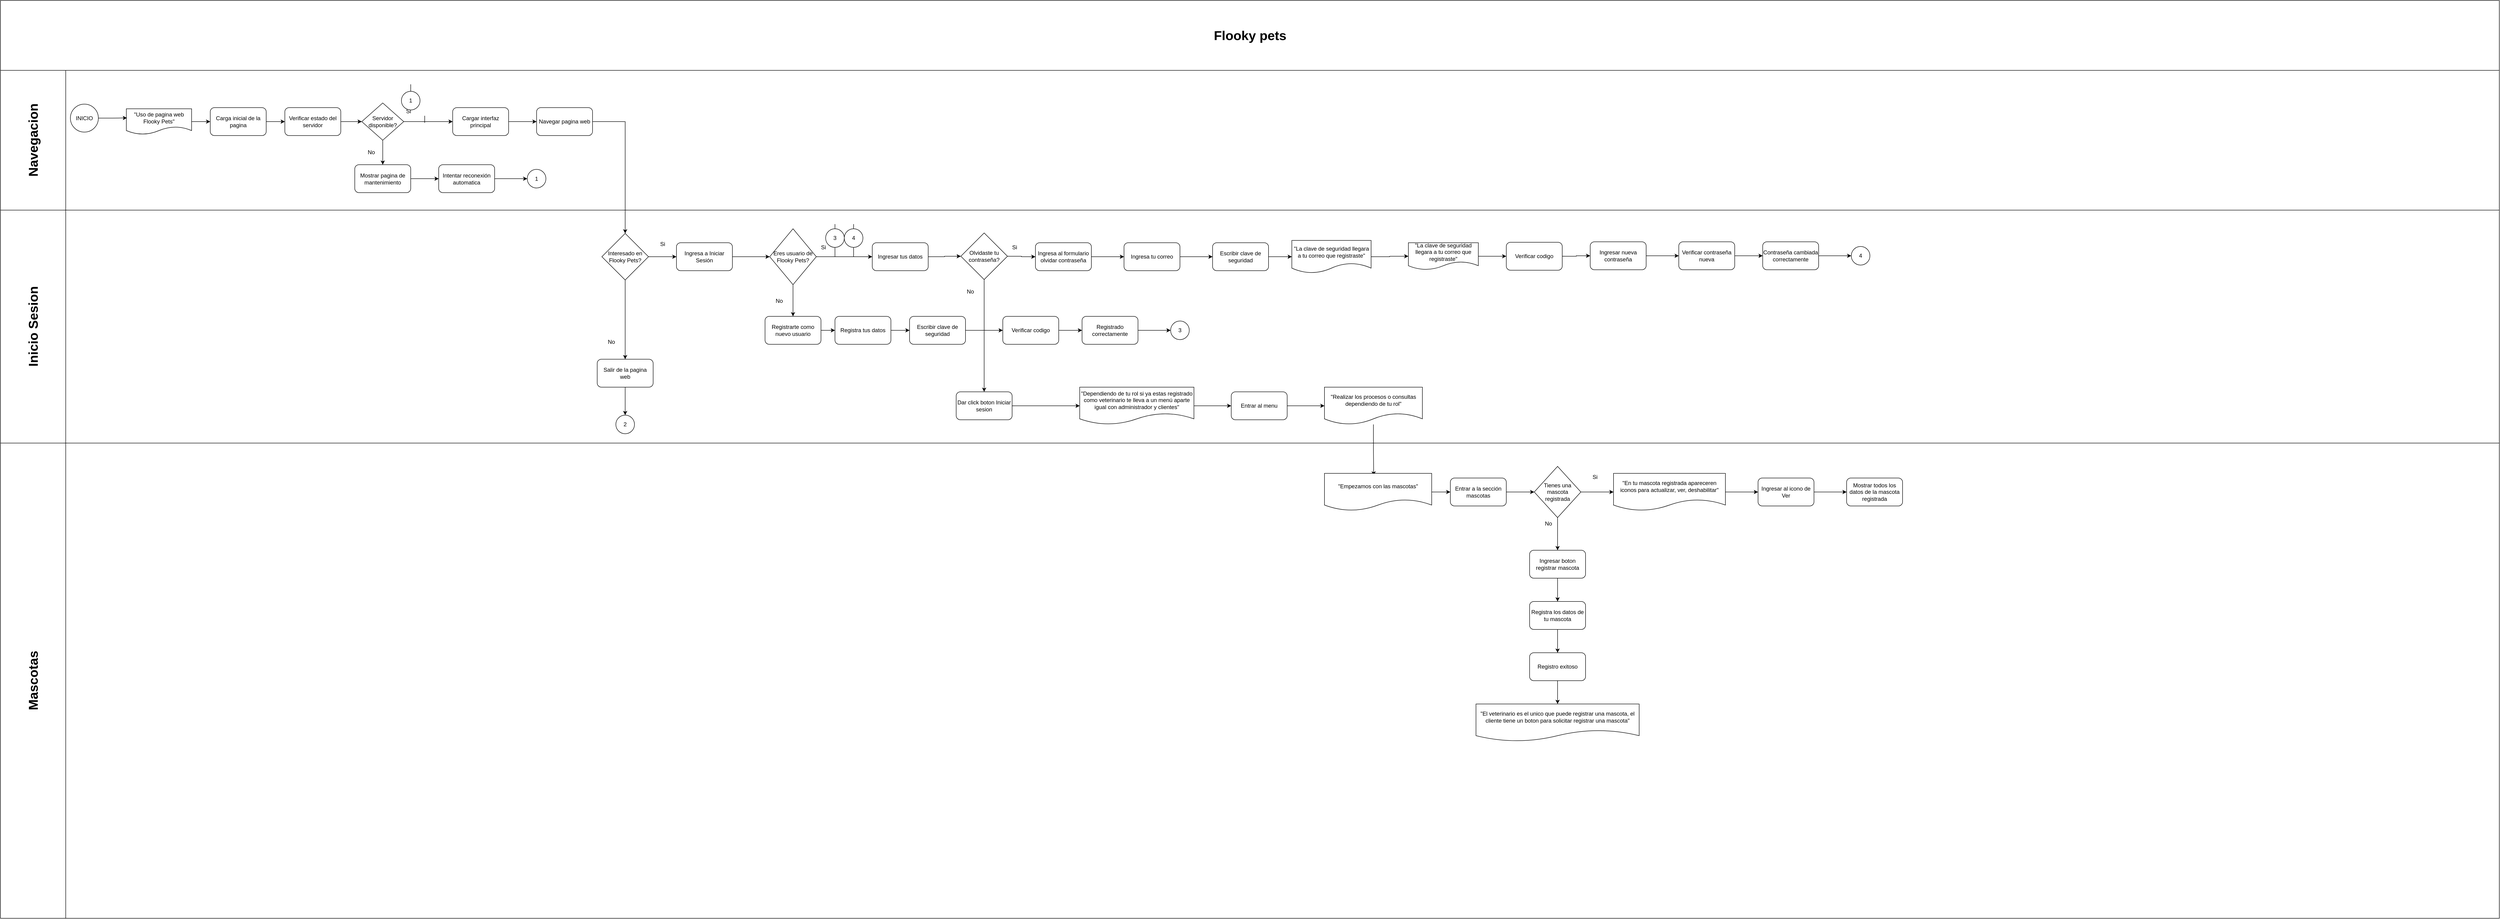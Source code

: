 <mxfile version="26.3.0">
  <diagram name="Página-1" id="5WowF1tZtqZ2zWdQ8NlJ">
    <mxGraphModel dx="15153" dy="6217" grid="1" gridSize="10" guides="1" tooltips="1" connect="1" arrows="1" fold="1" page="1" pageScale="1" pageWidth="5200" pageHeight="3600" math="0" shadow="0">
      <root>
        <mxCell id="0" />
        <mxCell id="1" parent="0" />
        <mxCell id="Lxw3tEKo1LNul-f_pS27-1" value="&lt;font style=&quot;font-size: 28px;&quot;&gt;Flooky pets&lt;/font&gt;" style="swimlane;childLayout=stackLayout;resizeParent=1;resizeParentMax=0;horizontal=1;startSize=150;horizontalStack=0;html=1;" vertex="1" parent="1">
          <mxGeometry x="-5210" y="-3590" width="5360" height="1970" as="geometry" />
        </mxCell>
        <mxCell id="Lxw3tEKo1LNul-f_pS27-2" value="&lt;font style=&quot;font-size: 28px;&quot;&gt;Navegacion&lt;/font&gt;" style="swimlane;startSize=140;horizontal=0;html=1;" vertex="1" parent="Lxw3tEKo1LNul-f_pS27-1">
          <mxGeometry y="150" width="5360" height="300" as="geometry" />
        </mxCell>
        <mxCell id="Lxw3tEKo1LNul-f_pS27-91" style="edgeStyle=orthogonalEdgeStyle;rounded=0;orthogonalLoop=1;jettySize=auto;html=1;entryX=0;entryY=0.5;entryDx=0;entryDy=0;" edge="1" parent="Lxw3tEKo1LNul-f_pS27-2" source="Lxw3tEKo1LNul-f_pS27-32" target="Lxw3tEKo1LNul-f_pS27-8">
          <mxGeometry relative="1" as="geometry" />
        </mxCell>
        <mxCell id="Lxw3tEKo1LNul-f_pS27-32" value="&quot;Uso de pagina web Flooky Pets&quot;" style="shape=document;whiteSpace=wrap;html=1;boundedLbl=1;" vertex="1" parent="Lxw3tEKo1LNul-f_pS27-2">
          <mxGeometry x="270" y="82.5" width="140" height="55" as="geometry" />
        </mxCell>
        <mxCell id="Lxw3tEKo1LNul-f_pS27-6" value="INICIO" style="ellipse;whiteSpace=wrap;html=1;aspect=fixed;" vertex="1" parent="Lxw3tEKo1LNul-f_pS27-2">
          <mxGeometry x="150" y="72.5" width="60" height="60" as="geometry" />
        </mxCell>
        <mxCell id="Lxw3tEKo1LNul-f_pS27-95" style="edgeStyle=orthogonalEdgeStyle;rounded=0;orthogonalLoop=1;jettySize=auto;html=1;" edge="1" parent="Lxw3tEKo1LNul-f_pS27-2" source="Lxw3tEKo1LNul-f_pS27-8" target="Lxw3tEKo1LNul-f_pS27-10">
          <mxGeometry relative="1" as="geometry" />
        </mxCell>
        <mxCell id="Lxw3tEKo1LNul-f_pS27-8" value="Carga inicial de la pagina" style="rounded=1;whiteSpace=wrap;html=1;" vertex="1" parent="Lxw3tEKo1LNul-f_pS27-2">
          <mxGeometry x="450" y="80" width="120" height="60" as="geometry" />
        </mxCell>
        <mxCell id="Lxw3tEKo1LNul-f_pS27-96" style="edgeStyle=orthogonalEdgeStyle;rounded=0;orthogonalLoop=1;jettySize=auto;html=1;entryX=0;entryY=0.5;entryDx=0;entryDy=0;" edge="1" parent="Lxw3tEKo1LNul-f_pS27-2" source="Lxw3tEKo1LNul-f_pS27-10" target="Lxw3tEKo1LNul-f_pS27-13">
          <mxGeometry relative="1" as="geometry" />
        </mxCell>
        <mxCell id="Lxw3tEKo1LNul-f_pS27-10" value="Verificar estado del servidor" style="rounded=1;whiteSpace=wrap;html=1;" vertex="1" parent="Lxw3tEKo1LNul-f_pS27-2">
          <mxGeometry x="610" y="80" width="120" height="60" as="geometry" />
        </mxCell>
        <mxCell id="Lxw3tEKo1LNul-f_pS27-94" style="edgeStyle=orthogonalEdgeStyle;rounded=0;orthogonalLoop=1;jettySize=auto;html=1;entryX=0.01;entryY=0.356;entryDx=0;entryDy=0;entryPerimeter=0;" edge="1" parent="Lxw3tEKo1LNul-f_pS27-2" source="Lxw3tEKo1LNul-f_pS27-6" target="Lxw3tEKo1LNul-f_pS27-32">
          <mxGeometry relative="1" as="geometry" />
        </mxCell>
        <mxCell id="Lxw3tEKo1LNul-f_pS27-97" style="edgeStyle=orthogonalEdgeStyle;rounded=0;orthogonalLoop=1;jettySize=auto;html=1;entryX=0;entryY=0.5;entryDx=0;entryDy=0;" edge="1" parent="Lxw3tEKo1LNul-f_pS27-2" source="Lxw3tEKo1LNul-f_pS27-13" target="Lxw3tEKo1LNul-f_pS27-19">
          <mxGeometry relative="1" as="geometry" />
        </mxCell>
        <mxCell id="Lxw3tEKo1LNul-f_pS27-100" style="edgeStyle=orthogonalEdgeStyle;rounded=0;orthogonalLoop=1;jettySize=auto;html=1;entryX=0.5;entryY=0;entryDx=0;entryDy=0;" edge="1" parent="Lxw3tEKo1LNul-f_pS27-2" source="Lxw3tEKo1LNul-f_pS27-13" target="Lxw3tEKo1LNul-f_pS27-15">
          <mxGeometry relative="1" as="geometry" />
        </mxCell>
        <mxCell id="Lxw3tEKo1LNul-f_pS27-13" value="Servidor disponible?" style="rhombus;whiteSpace=wrap;html=1;" vertex="1" parent="Lxw3tEKo1LNul-f_pS27-2">
          <mxGeometry x="775" y="70" width="90" height="80" as="geometry" />
        </mxCell>
        <mxCell id="Lxw3tEKo1LNul-f_pS27-102" style="edgeStyle=orthogonalEdgeStyle;rounded=0;orthogonalLoop=1;jettySize=auto;html=1;entryX=0;entryY=0.5;entryDx=0;entryDy=0;" edge="1" parent="Lxw3tEKo1LNul-f_pS27-2" source="Lxw3tEKo1LNul-f_pS27-15" target="Lxw3tEKo1LNul-f_pS27-17">
          <mxGeometry relative="1" as="geometry" />
        </mxCell>
        <mxCell id="Lxw3tEKo1LNul-f_pS27-15" value="Mostrar pagina de mantenimiento" style="rounded=1;whiteSpace=wrap;html=1;" vertex="1" parent="Lxw3tEKo1LNul-f_pS27-2">
          <mxGeometry x="760" y="202.5" width="120" height="60" as="geometry" />
        </mxCell>
        <mxCell id="Lxw3tEKo1LNul-f_pS27-103" style="edgeStyle=orthogonalEdgeStyle;rounded=0;orthogonalLoop=1;jettySize=auto;html=1;entryX=0;entryY=0.5;entryDx=0;entryDy=0;" edge="1" parent="Lxw3tEKo1LNul-f_pS27-2" source="Lxw3tEKo1LNul-f_pS27-17" target="Lxw3tEKo1LNul-f_pS27-33">
          <mxGeometry relative="1" as="geometry" />
        </mxCell>
        <mxCell id="Lxw3tEKo1LNul-f_pS27-17" value="Intentar reconexión automatica" style="rounded=1;whiteSpace=wrap;html=1;" vertex="1" parent="Lxw3tEKo1LNul-f_pS27-2">
          <mxGeometry x="940" y="202.5" width="120" height="60" as="geometry" />
        </mxCell>
        <mxCell id="Lxw3tEKo1LNul-f_pS27-99" style="edgeStyle=orthogonalEdgeStyle;rounded=0;orthogonalLoop=1;jettySize=auto;html=1;exitX=1;exitY=0.5;exitDx=0;exitDy=0;entryX=0;entryY=0.5;entryDx=0;entryDy=0;" edge="1" parent="Lxw3tEKo1LNul-f_pS27-2" source="Lxw3tEKo1LNul-f_pS27-19" target="Lxw3tEKo1LNul-f_pS27-21">
          <mxGeometry relative="1" as="geometry" />
        </mxCell>
        <mxCell id="Lxw3tEKo1LNul-f_pS27-19" value="Cargar interfaz principal" style="rounded=1;whiteSpace=wrap;html=1;" vertex="1" parent="Lxw3tEKo1LNul-f_pS27-2">
          <mxGeometry x="970" y="80" width="120" height="60" as="geometry" />
        </mxCell>
        <mxCell id="Lxw3tEKo1LNul-f_pS27-21" value="Navegar pagina web" style="rounded=1;whiteSpace=wrap;html=1;" vertex="1" parent="Lxw3tEKo1LNul-f_pS27-2">
          <mxGeometry x="1150" y="80" width="120" height="60" as="geometry" />
        </mxCell>
        <mxCell id="Lxw3tEKo1LNul-f_pS27-25" value="Si" style="text;html=1;align=center;verticalAlign=middle;resizable=0;points=[];autosize=1;strokeColor=none;fillColor=none;" vertex="1" parent="Lxw3tEKo1LNul-f_pS27-2">
          <mxGeometry x="860" y="72.5" width="30" height="30" as="geometry" />
        </mxCell>
        <mxCell id="Lxw3tEKo1LNul-f_pS27-26" value="No" style="text;html=1;align=center;verticalAlign=middle;resizable=0;points=[];autosize=1;strokeColor=none;fillColor=none;" vertex="1" parent="Lxw3tEKo1LNul-f_pS27-2">
          <mxGeometry x="775" y="160.5" width="40" height="30" as="geometry" />
        </mxCell>
        <mxCell id="Lxw3tEKo1LNul-f_pS27-33" value="1" style="ellipse;whiteSpace=wrap;html=1;aspect=fixed;" vertex="1" parent="Lxw3tEKo1LNul-f_pS27-2">
          <mxGeometry x="1130" y="212.5" width="40" height="40" as="geometry" />
        </mxCell>
        <mxCell id="Lxw3tEKo1LNul-f_pS27-35" value="" style="endArrow=none;html=1;rounded=0;" edge="1" parent="Lxw3tEKo1LNul-f_pS27-2" source="Lxw3tEKo1LNul-f_pS27-37">
          <mxGeometry width="50" height="50" relative="1" as="geometry">
            <mxPoint x="880" y="98" as="sourcePoint" />
            <mxPoint x="880" y="30" as="targetPoint" />
          </mxGeometry>
        </mxCell>
        <mxCell id="Lxw3tEKo1LNul-f_pS27-36" value="" style="endArrow=none;html=1;rounded=0;" edge="1" parent="Lxw3tEKo1LNul-f_pS27-2">
          <mxGeometry width="50" height="50" relative="1" as="geometry">
            <mxPoint x="910" y="112.5" as="sourcePoint" />
            <mxPoint x="910" y="97.5" as="targetPoint" />
          </mxGeometry>
        </mxCell>
        <mxCell id="Lxw3tEKo1LNul-f_pS27-37" value="1" style="ellipse;whiteSpace=wrap;html=1;aspect=fixed;" vertex="1" parent="Lxw3tEKo1LNul-f_pS27-2">
          <mxGeometry x="860" y="45" width="40" height="40" as="geometry" />
        </mxCell>
        <mxCell id="Lxw3tEKo1LNul-f_pS27-3" value="&lt;font style=&quot;font-size: 28px;&quot;&gt;Inicio Sesion&lt;/font&gt;" style="swimlane;startSize=140;horizontal=0;html=1;" vertex="1" parent="Lxw3tEKo1LNul-f_pS27-1">
          <mxGeometry y="450" width="5360" height="500" as="geometry" />
        </mxCell>
        <mxCell id="Lxw3tEKo1LNul-f_pS27-22" style="edgeStyle=orthogonalEdgeStyle;rounded=0;orthogonalLoop=1;jettySize=auto;html=1;exitX=1;exitY=0.5;exitDx=0;exitDy=0;entryX=0;entryY=0.5;entryDx=0;entryDy=0;" edge="1" parent="Lxw3tEKo1LNul-f_pS27-3" source="Lxw3tEKo1LNul-f_pS27-24" target="Lxw3tEKo1LNul-f_pS27-30">
          <mxGeometry relative="1" as="geometry" />
        </mxCell>
        <mxCell id="Lxw3tEKo1LNul-f_pS27-23" style="edgeStyle=orthogonalEdgeStyle;rounded=0;orthogonalLoop=1;jettySize=auto;html=1;exitX=0.5;exitY=1;exitDx=0;exitDy=0;entryX=0.5;entryY=0;entryDx=0;entryDy=0;" edge="1" parent="Lxw3tEKo1LNul-f_pS27-3" source="Lxw3tEKo1LNul-f_pS27-24" target="Lxw3tEKo1LNul-f_pS27-28">
          <mxGeometry relative="1" as="geometry" />
        </mxCell>
        <mxCell id="Lxw3tEKo1LNul-f_pS27-24" value="Interesado en Flooky Pets?" style="rhombus;whiteSpace=wrap;html=1;" vertex="1" parent="Lxw3tEKo1LNul-f_pS27-3">
          <mxGeometry x="1290" y="50" width="100" height="100" as="geometry" />
        </mxCell>
        <mxCell id="Lxw3tEKo1LNul-f_pS27-27" style="edgeStyle=orthogonalEdgeStyle;rounded=0;orthogonalLoop=1;jettySize=auto;html=1;exitX=0.5;exitY=1;exitDx=0;exitDy=0;entryX=0.5;entryY=0;entryDx=0;entryDy=0;" edge="1" parent="Lxw3tEKo1LNul-f_pS27-3" source="Lxw3tEKo1LNul-f_pS27-28" target="Lxw3tEKo1LNul-f_pS27-34">
          <mxGeometry relative="1" as="geometry" />
        </mxCell>
        <mxCell id="Lxw3tEKo1LNul-f_pS27-28" value="Salir de la pagina web" style="rounded=1;whiteSpace=wrap;html=1;" vertex="1" parent="Lxw3tEKo1LNul-f_pS27-3">
          <mxGeometry x="1280" y="320" width="120" height="60" as="geometry" />
        </mxCell>
        <mxCell id="Lxw3tEKo1LNul-f_pS27-117" style="edgeStyle=orthogonalEdgeStyle;rounded=0;orthogonalLoop=1;jettySize=auto;html=1;entryX=0;entryY=0.5;entryDx=0;entryDy=0;" edge="1" parent="Lxw3tEKo1LNul-f_pS27-3" source="Lxw3tEKo1LNul-f_pS27-30" target="Lxw3tEKo1LNul-f_pS27-44">
          <mxGeometry relative="1" as="geometry" />
        </mxCell>
        <mxCell id="Lxw3tEKo1LNul-f_pS27-30" value="Ingresa a Iniciar Sesión" style="rounded=1;whiteSpace=wrap;html=1;" vertex="1" parent="Lxw3tEKo1LNul-f_pS27-3">
          <mxGeometry x="1450" y="70" width="120" height="60" as="geometry" />
        </mxCell>
        <mxCell id="Lxw3tEKo1LNul-f_pS27-34" value="2" style="ellipse;whiteSpace=wrap;html=1;aspect=fixed;" vertex="1" parent="Lxw3tEKo1LNul-f_pS27-3">
          <mxGeometry x="1320" y="440" width="40" height="40" as="geometry" />
        </mxCell>
        <mxCell id="Lxw3tEKo1LNul-f_pS27-38" value="No" style="text;html=1;align=center;verticalAlign=middle;resizable=0;points=[];autosize=1;strokeColor=none;fillColor=none;" vertex="1" parent="Lxw3tEKo1LNul-f_pS27-3">
          <mxGeometry x="1290" y="268" width="40" height="30" as="geometry" />
        </mxCell>
        <mxCell id="Lxw3tEKo1LNul-f_pS27-39" value="Si" style="text;html=1;align=center;verticalAlign=middle;resizable=0;points=[];autosize=1;strokeColor=none;fillColor=none;" vertex="1" parent="Lxw3tEKo1LNul-f_pS27-3">
          <mxGeometry x="1405" y="58" width="30" height="30" as="geometry" />
        </mxCell>
        <mxCell id="Lxw3tEKo1LNul-f_pS27-40" style="edgeStyle=orthogonalEdgeStyle;rounded=0;orthogonalLoop=1;jettySize=auto;html=1;exitX=1;exitY=0.5;exitDx=0;exitDy=0;entryX=0;entryY=0.5;entryDx=0;entryDy=0;" edge="1" parent="Lxw3tEKo1LNul-f_pS27-3" source="Lxw3tEKo1LNul-f_pS27-41" target="Lxw3tEKo1LNul-f_pS27-62">
          <mxGeometry relative="1" as="geometry" />
        </mxCell>
        <mxCell id="Lxw3tEKo1LNul-f_pS27-41" value="Ingresar tus datos" style="rounded=1;whiteSpace=wrap;html=1;" vertex="1" parent="Lxw3tEKo1LNul-f_pS27-3">
          <mxGeometry x="1870" y="70" width="120" height="60" as="geometry" />
        </mxCell>
        <mxCell id="Lxw3tEKo1LNul-f_pS27-42" style="edgeStyle=orthogonalEdgeStyle;rounded=0;orthogonalLoop=1;jettySize=auto;html=1;exitX=0.5;exitY=1;exitDx=0;exitDy=0;entryX=0.5;entryY=0;entryDx=0;entryDy=0;" edge="1" parent="Lxw3tEKo1LNul-f_pS27-3" source="Lxw3tEKo1LNul-f_pS27-44" target="Lxw3tEKo1LNul-f_pS27-46">
          <mxGeometry relative="1" as="geometry" />
        </mxCell>
        <mxCell id="Lxw3tEKo1LNul-f_pS27-118" style="edgeStyle=orthogonalEdgeStyle;rounded=0;orthogonalLoop=1;jettySize=auto;html=1;" edge="1" parent="Lxw3tEKo1LNul-f_pS27-3" source="Lxw3tEKo1LNul-f_pS27-44" target="Lxw3tEKo1LNul-f_pS27-41">
          <mxGeometry relative="1" as="geometry" />
        </mxCell>
        <mxCell id="Lxw3tEKo1LNul-f_pS27-44" value="Eres usuario de Flooky Pets?" style="rhombus;whiteSpace=wrap;html=1;" vertex="1" parent="Lxw3tEKo1LNul-f_pS27-3">
          <mxGeometry x="1650" y="40" width="100" height="120" as="geometry" />
        </mxCell>
        <mxCell id="Lxw3tEKo1LNul-f_pS27-106" style="edgeStyle=orthogonalEdgeStyle;rounded=0;orthogonalLoop=1;jettySize=auto;html=1;entryX=0;entryY=0.5;entryDx=0;entryDy=0;" edge="1" parent="Lxw3tEKo1LNul-f_pS27-3" source="Lxw3tEKo1LNul-f_pS27-46" target="Lxw3tEKo1LNul-f_pS27-48">
          <mxGeometry relative="1" as="geometry" />
        </mxCell>
        <mxCell id="Lxw3tEKo1LNul-f_pS27-46" value="Registrarte como nuevo usuario" style="rounded=1;whiteSpace=wrap;html=1;" vertex="1" parent="Lxw3tEKo1LNul-f_pS27-3">
          <mxGeometry x="1640" y="228" width="120" height="60" as="geometry" />
        </mxCell>
        <mxCell id="Lxw3tEKo1LNul-f_pS27-107" style="edgeStyle=orthogonalEdgeStyle;rounded=0;orthogonalLoop=1;jettySize=auto;html=1;entryX=0;entryY=0.5;entryDx=0;entryDy=0;" edge="1" parent="Lxw3tEKo1LNul-f_pS27-3" source="Lxw3tEKo1LNul-f_pS27-48" target="Lxw3tEKo1LNul-f_pS27-50">
          <mxGeometry relative="1" as="geometry" />
        </mxCell>
        <mxCell id="Lxw3tEKo1LNul-f_pS27-48" value="Registra tus datos" style="rounded=1;whiteSpace=wrap;html=1;" vertex="1" parent="Lxw3tEKo1LNul-f_pS27-3">
          <mxGeometry x="1790" y="228" width="120" height="60" as="geometry" />
        </mxCell>
        <mxCell id="Lxw3tEKo1LNul-f_pS27-105" style="edgeStyle=orthogonalEdgeStyle;rounded=0;orthogonalLoop=1;jettySize=auto;html=1;entryX=0;entryY=0.5;entryDx=0;entryDy=0;" edge="1" parent="Lxw3tEKo1LNul-f_pS27-3" source="Lxw3tEKo1LNul-f_pS27-50" target="Lxw3tEKo1LNul-f_pS27-54">
          <mxGeometry relative="1" as="geometry" />
        </mxCell>
        <mxCell id="Lxw3tEKo1LNul-f_pS27-50" value="Escribir clave de seguridad" style="rounded=1;whiteSpace=wrap;html=1;" vertex="1" parent="Lxw3tEKo1LNul-f_pS27-3">
          <mxGeometry x="1950" y="228" width="120" height="60" as="geometry" />
        </mxCell>
        <mxCell id="Lxw3tEKo1LNul-f_pS27-61" style="edgeStyle=orthogonalEdgeStyle;rounded=0;orthogonalLoop=1;jettySize=auto;html=1;exitX=1;exitY=0.5;exitDx=0;exitDy=0;" edge="1" parent="Lxw3tEKo1LNul-f_pS27-3" source="Lxw3tEKo1LNul-f_pS27-62" target="Lxw3tEKo1LNul-f_pS27-66">
          <mxGeometry relative="1" as="geometry" />
        </mxCell>
        <mxCell id="Lxw3tEKo1LNul-f_pS27-62" value="Olvidaste tu contraseña?" style="rhombus;whiteSpace=wrap;html=1;" vertex="1" parent="Lxw3tEKo1LNul-f_pS27-3">
          <mxGeometry x="2060" y="49" width="100" height="100" as="geometry" />
        </mxCell>
        <mxCell id="Lxw3tEKo1LNul-f_pS27-63" value="Si" style="text;html=1;align=center;verticalAlign=middle;resizable=0;points=[];autosize=1;strokeColor=none;fillColor=none;" vertex="1" parent="Lxw3tEKo1LNul-f_pS27-3">
          <mxGeometry x="1750" y="65" width="30" height="30" as="geometry" />
        </mxCell>
        <mxCell id="Lxw3tEKo1LNul-f_pS27-64" value="No" style="text;html=1;align=center;verticalAlign=middle;resizable=0;points=[];autosize=1;strokeColor=none;fillColor=none;" vertex="1" parent="Lxw3tEKo1LNul-f_pS27-3">
          <mxGeometry x="1650" y="180" width="40" height="30" as="geometry" />
        </mxCell>
        <mxCell id="Lxw3tEKo1LNul-f_pS27-65" style="edgeStyle=orthogonalEdgeStyle;rounded=0;orthogonalLoop=1;jettySize=auto;html=1;entryX=0;entryY=0.5;entryDx=0;entryDy=0;" edge="1" parent="Lxw3tEKo1LNul-f_pS27-3" source="Lxw3tEKo1LNul-f_pS27-66" target="Lxw3tEKo1LNul-f_pS27-68">
          <mxGeometry relative="1" as="geometry" />
        </mxCell>
        <mxCell id="Lxw3tEKo1LNul-f_pS27-66" value="Ingresa al formulario olvidar contraseña" style="rounded=1;whiteSpace=wrap;html=1;" vertex="1" parent="Lxw3tEKo1LNul-f_pS27-3">
          <mxGeometry x="2220" y="70" width="120" height="60" as="geometry" />
        </mxCell>
        <mxCell id="Lxw3tEKo1LNul-f_pS27-67" style="edgeStyle=orthogonalEdgeStyle;rounded=0;orthogonalLoop=1;jettySize=auto;html=1;" edge="1" parent="Lxw3tEKo1LNul-f_pS27-3" source="Lxw3tEKo1LNul-f_pS27-68" target="Lxw3tEKo1LNul-f_pS27-70">
          <mxGeometry relative="1" as="geometry" />
        </mxCell>
        <mxCell id="Lxw3tEKo1LNul-f_pS27-68" value="Ingresa tu correo" style="rounded=1;whiteSpace=wrap;html=1;" vertex="1" parent="Lxw3tEKo1LNul-f_pS27-3">
          <mxGeometry x="2410" y="70" width="120" height="60" as="geometry" />
        </mxCell>
        <mxCell id="Lxw3tEKo1LNul-f_pS27-111" style="edgeStyle=orthogonalEdgeStyle;rounded=0;orthogonalLoop=1;jettySize=auto;html=1;entryX=0;entryY=0.5;entryDx=0;entryDy=0;" edge="1" parent="Lxw3tEKo1LNul-f_pS27-3" source="Lxw3tEKo1LNul-f_pS27-70" target="Lxw3tEKo1LNul-f_pS27-52">
          <mxGeometry relative="1" as="geometry" />
        </mxCell>
        <mxCell id="Lxw3tEKo1LNul-f_pS27-70" value="Escribir clave de seguridad" style="rounded=1;whiteSpace=wrap;html=1;" vertex="1" parent="Lxw3tEKo1LNul-f_pS27-3">
          <mxGeometry x="2600" y="70" width="120" height="60" as="geometry" />
        </mxCell>
        <mxCell id="Lxw3tEKo1LNul-f_pS27-82" value="" style="endArrow=none;html=1;rounded=0;" edge="1" parent="Lxw3tEKo1LNul-f_pS27-3" source="Lxw3tEKo1LNul-f_pS27-85">
          <mxGeometry width="50" height="50" relative="1" as="geometry">
            <mxPoint x="1790" y="100" as="sourcePoint" />
            <mxPoint x="1790" y="30" as="targetPoint" />
          </mxGeometry>
        </mxCell>
        <mxCell id="Lxw3tEKo1LNul-f_pS27-83" value="" style="endArrow=none;html=1;rounded=0;" edge="1" parent="Lxw3tEKo1LNul-f_pS27-3">
          <mxGeometry width="50" height="50" relative="1" as="geometry">
            <mxPoint x="1830" y="100" as="sourcePoint" />
            <mxPoint x="1830" y="30" as="targetPoint" />
          </mxGeometry>
        </mxCell>
        <mxCell id="Lxw3tEKo1LNul-f_pS27-84" value="" style="endArrow=none;html=1;rounded=0;" edge="1" parent="Lxw3tEKo1LNul-f_pS27-3" target="Lxw3tEKo1LNul-f_pS27-85">
          <mxGeometry width="50" height="50" relative="1" as="geometry">
            <mxPoint x="1790" y="100" as="sourcePoint" />
            <mxPoint x="1790" y="30" as="targetPoint" />
          </mxGeometry>
        </mxCell>
        <mxCell id="Lxw3tEKo1LNul-f_pS27-85" value="3" style="ellipse;whiteSpace=wrap;html=1;aspect=fixed;" vertex="1" parent="Lxw3tEKo1LNul-f_pS27-3">
          <mxGeometry x="1770" y="40" width="40" height="40" as="geometry" />
        </mxCell>
        <mxCell id="Lxw3tEKo1LNul-f_pS27-86" value="4" style="ellipse;whiteSpace=wrap;html=1;aspect=fixed;" vertex="1" parent="Lxw3tEKo1LNul-f_pS27-3">
          <mxGeometry x="1810" y="40" width="40" height="40" as="geometry" />
        </mxCell>
        <mxCell id="Lxw3tEKo1LNul-f_pS27-87" value="Si" style="text;html=1;align=center;verticalAlign=middle;resizable=0;points=[];autosize=1;strokeColor=none;fillColor=none;" vertex="1" parent="Lxw3tEKo1LNul-f_pS27-3">
          <mxGeometry x="2160" y="65" width="30" height="30" as="geometry" />
        </mxCell>
        <mxCell id="Lxw3tEKo1LNul-f_pS27-88" value="No" style="text;html=1;align=center;verticalAlign=middle;resizable=0;points=[];autosize=1;strokeColor=none;fillColor=none;" vertex="1" parent="Lxw3tEKo1LNul-f_pS27-3">
          <mxGeometry x="2060" y="160" width="40" height="30" as="geometry" />
        </mxCell>
        <mxCell id="Lxw3tEKo1LNul-f_pS27-112" style="edgeStyle=orthogonalEdgeStyle;rounded=0;orthogonalLoop=1;jettySize=auto;html=1;entryX=0;entryY=0.5;entryDx=0;entryDy=0;" edge="1" parent="Lxw3tEKo1LNul-f_pS27-3" source="Lxw3tEKo1LNul-f_pS27-52" target="Lxw3tEKo1LNul-f_pS27-72">
          <mxGeometry relative="1" as="geometry" />
        </mxCell>
        <mxCell id="Lxw3tEKo1LNul-f_pS27-52" value="&quot;La clave de seguridad llegara a tu correo que registraste&quot;" style="shape=document;whiteSpace=wrap;html=1;boundedLbl=1;" vertex="1" parent="Lxw3tEKo1LNul-f_pS27-3">
          <mxGeometry x="2770" y="65" width="170" height="70" as="geometry" />
        </mxCell>
        <mxCell id="Lxw3tEKo1LNul-f_pS27-108" style="edgeStyle=orthogonalEdgeStyle;rounded=0;orthogonalLoop=1;jettySize=auto;html=1;entryX=0;entryY=0.5;entryDx=0;entryDy=0;" edge="1" parent="Lxw3tEKo1LNul-f_pS27-3" source="Lxw3tEKo1LNul-f_pS27-54" target="Lxw3tEKo1LNul-f_pS27-56">
          <mxGeometry relative="1" as="geometry" />
        </mxCell>
        <mxCell id="Lxw3tEKo1LNul-f_pS27-54" value="Verificar codigo" style="rounded=1;whiteSpace=wrap;html=1;" vertex="1" parent="Lxw3tEKo1LNul-f_pS27-3">
          <mxGeometry x="2150" y="228" width="120" height="60" as="geometry" />
        </mxCell>
        <mxCell id="Lxw3tEKo1LNul-f_pS27-109" style="edgeStyle=orthogonalEdgeStyle;rounded=0;orthogonalLoop=1;jettySize=auto;html=1;entryX=0;entryY=0.5;entryDx=0;entryDy=0;" edge="1" parent="Lxw3tEKo1LNul-f_pS27-3" source="Lxw3tEKo1LNul-f_pS27-56" target="Lxw3tEKo1LNul-f_pS27-57">
          <mxGeometry relative="1" as="geometry" />
        </mxCell>
        <mxCell id="Lxw3tEKo1LNul-f_pS27-56" value="Registrado correctamente" style="rounded=1;whiteSpace=wrap;html=1;" vertex="1" parent="Lxw3tEKo1LNul-f_pS27-3">
          <mxGeometry x="2320" y="228" width="120" height="60" as="geometry" />
        </mxCell>
        <mxCell id="Lxw3tEKo1LNul-f_pS27-57" value="3" style="ellipse;whiteSpace=wrap;html=1;aspect=fixed;" vertex="1" parent="Lxw3tEKo1LNul-f_pS27-3">
          <mxGeometry x="2510" y="238" width="40" height="40" as="geometry" />
        </mxCell>
        <mxCell id="Lxw3tEKo1LNul-f_pS27-71" style="edgeStyle=orthogonalEdgeStyle;rounded=0;orthogonalLoop=1;jettySize=auto;html=1;entryX=0;entryY=0.5;entryDx=0;entryDy=0;" edge="1" parent="Lxw3tEKo1LNul-f_pS27-3" source="Lxw3tEKo1LNul-f_pS27-72" target="Lxw3tEKo1LNul-f_pS27-74">
          <mxGeometry relative="1" as="geometry" />
        </mxCell>
        <mxCell id="Lxw3tEKo1LNul-f_pS27-72" value="&quot;La clave de seguridad llegara a tu correo que registraste&quot;" style="shape=document;whiteSpace=wrap;html=1;boundedLbl=1;" vertex="1" parent="Lxw3tEKo1LNul-f_pS27-3">
          <mxGeometry x="3020" y="70" width="150" height="58" as="geometry" />
        </mxCell>
        <mxCell id="Lxw3tEKo1LNul-f_pS27-73" style="edgeStyle=orthogonalEdgeStyle;rounded=0;orthogonalLoop=1;jettySize=auto;html=1;entryX=0;entryY=0.5;entryDx=0;entryDy=0;" edge="1" parent="Lxw3tEKo1LNul-f_pS27-3" source="Lxw3tEKo1LNul-f_pS27-74" target="Lxw3tEKo1LNul-f_pS27-76">
          <mxGeometry relative="1" as="geometry" />
        </mxCell>
        <mxCell id="Lxw3tEKo1LNul-f_pS27-74" value="Verificar codigo" style="rounded=1;whiteSpace=wrap;html=1;" vertex="1" parent="Lxw3tEKo1LNul-f_pS27-3">
          <mxGeometry x="3230" y="69" width="120" height="60" as="geometry" />
        </mxCell>
        <mxCell id="Lxw3tEKo1LNul-f_pS27-75" style="edgeStyle=orthogonalEdgeStyle;rounded=0;orthogonalLoop=1;jettySize=auto;html=1;entryX=0;entryY=0.5;entryDx=0;entryDy=0;" edge="1" parent="Lxw3tEKo1LNul-f_pS27-3" source="Lxw3tEKo1LNul-f_pS27-76" target="Lxw3tEKo1LNul-f_pS27-79">
          <mxGeometry relative="1" as="geometry" />
        </mxCell>
        <mxCell id="Lxw3tEKo1LNul-f_pS27-76" value="Ingresar nueva contraseña" style="rounded=1;whiteSpace=wrap;html=1;" vertex="1" parent="Lxw3tEKo1LNul-f_pS27-3">
          <mxGeometry x="3410" y="68" width="120" height="60" as="geometry" />
        </mxCell>
        <mxCell id="Lxw3tEKo1LNul-f_pS27-77" value="4" style="ellipse;whiteSpace=wrap;html=1;aspect=fixed;" vertex="1" parent="Lxw3tEKo1LNul-f_pS27-3">
          <mxGeometry x="3970" y="78" width="40" height="40" as="geometry" />
        </mxCell>
        <mxCell id="Lxw3tEKo1LNul-f_pS27-78" style="edgeStyle=orthogonalEdgeStyle;rounded=0;orthogonalLoop=1;jettySize=auto;html=1;exitX=1;exitY=0.5;exitDx=0;exitDy=0;entryX=0;entryY=0.5;entryDx=0;entryDy=0;" edge="1" parent="Lxw3tEKo1LNul-f_pS27-3" source="Lxw3tEKo1LNul-f_pS27-79" target="Lxw3tEKo1LNul-f_pS27-81">
          <mxGeometry relative="1" as="geometry" />
        </mxCell>
        <mxCell id="Lxw3tEKo1LNul-f_pS27-79" value="Verificar contraseña nueva" style="rounded=1;whiteSpace=wrap;html=1;" vertex="1" parent="Lxw3tEKo1LNul-f_pS27-3">
          <mxGeometry x="3600" y="68" width="120" height="60" as="geometry" />
        </mxCell>
        <mxCell id="Lxw3tEKo1LNul-f_pS27-80" style="edgeStyle=orthogonalEdgeStyle;rounded=0;orthogonalLoop=1;jettySize=auto;html=1;entryX=0;entryY=0.5;entryDx=0;entryDy=0;" edge="1" parent="Lxw3tEKo1LNul-f_pS27-3" source="Lxw3tEKo1LNul-f_pS27-81" target="Lxw3tEKo1LNul-f_pS27-77">
          <mxGeometry relative="1" as="geometry" />
        </mxCell>
        <mxCell id="Lxw3tEKo1LNul-f_pS27-81" value="Contraseña cambiada correctamente" style="rounded=1;whiteSpace=wrap;html=1;" vertex="1" parent="Lxw3tEKo1LNul-f_pS27-3">
          <mxGeometry x="3780" y="68" width="120" height="60" as="geometry" />
        </mxCell>
        <mxCell id="Lxw3tEKo1LNul-f_pS27-104" style="edgeStyle=orthogonalEdgeStyle;rounded=0;orthogonalLoop=1;jettySize=auto;html=1;entryX=0;entryY=0.5;entryDx=0;entryDy=0;" edge="1" parent="Lxw3tEKo1LNul-f_pS27-3" source="Lxw3tEKo1LNul-f_pS27-59" target="Lxw3tEKo1LNul-f_pS27-89">
          <mxGeometry relative="1" as="geometry" />
        </mxCell>
        <mxCell id="Lxw3tEKo1LNul-f_pS27-59" value="Dar click boton Iniciar sesion" style="rounded=1;whiteSpace=wrap;html=1;" vertex="1" parent="Lxw3tEKo1LNul-f_pS27-3">
          <mxGeometry x="2050" y="390" width="120" height="60" as="geometry" />
        </mxCell>
        <mxCell id="Lxw3tEKo1LNul-f_pS27-121" style="edgeStyle=orthogonalEdgeStyle;rounded=0;orthogonalLoop=1;jettySize=auto;html=1;entryX=0;entryY=0.5;entryDx=0;entryDy=0;" edge="1" parent="Lxw3tEKo1LNul-f_pS27-3" source="Lxw3tEKo1LNul-f_pS27-89" target="Lxw3tEKo1LNul-f_pS27-120">
          <mxGeometry relative="1" as="geometry" />
        </mxCell>
        <mxCell id="Lxw3tEKo1LNul-f_pS27-89" value="&quot;Dependiendo de tu rol si ya estas registrado como veterinario te lleva a un menú aparte igual con administrador y clientes&quot;" style="shape=document;whiteSpace=wrap;html=1;boundedLbl=1;" vertex="1" parent="Lxw3tEKo1LNul-f_pS27-3">
          <mxGeometry x="2315" y="380" width="245" height="80" as="geometry" />
        </mxCell>
        <mxCell id="Lxw3tEKo1LNul-f_pS27-124" style="edgeStyle=orthogonalEdgeStyle;rounded=0;orthogonalLoop=1;jettySize=auto;html=1;entryX=0;entryY=0.5;entryDx=0;entryDy=0;" edge="1" parent="Lxw3tEKo1LNul-f_pS27-3" source="Lxw3tEKo1LNul-f_pS27-120" target="Lxw3tEKo1LNul-f_pS27-123">
          <mxGeometry relative="1" as="geometry" />
        </mxCell>
        <mxCell id="Lxw3tEKo1LNul-f_pS27-120" value="Entrar al menu" style="rounded=1;whiteSpace=wrap;html=1;" vertex="1" parent="Lxw3tEKo1LNul-f_pS27-3">
          <mxGeometry x="2640" y="390" width="120" height="60" as="geometry" />
        </mxCell>
        <mxCell id="Lxw3tEKo1LNul-f_pS27-123" value="&quot;Realizar los procesos o consultas dependiendo de tu rol&quot;" style="shape=document;whiteSpace=wrap;html=1;boundedLbl=1;" vertex="1" parent="Lxw3tEKo1LNul-f_pS27-3">
          <mxGeometry x="2840" y="380" width="210" height="80" as="geometry" />
        </mxCell>
        <mxCell id="Lxw3tEKo1LNul-f_pS27-60" style="edgeStyle=orthogonalEdgeStyle;rounded=0;orthogonalLoop=1;jettySize=auto;html=1;entryX=0.5;entryY=0;entryDx=0;entryDy=0;" edge="1" parent="Lxw3tEKo1LNul-f_pS27-3" source="Lxw3tEKo1LNul-f_pS27-62" target="Lxw3tEKo1LNul-f_pS27-59">
          <mxGeometry relative="1" as="geometry" />
        </mxCell>
        <mxCell id="Lxw3tEKo1LNul-f_pS27-119" style="edgeStyle=orthogonalEdgeStyle;rounded=0;orthogonalLoop=1;jettySize=auto;html=1;entryX=0.5;entryY=0;entryDx=0;entryDy=0;" edge="1" parent="Lxw3tEKo1LNul-f_pS27-1" source="Lxw3tEKo1LNul-f_pS27-21" target="Lxw3tEKo1LNul-f_pS27-24">
          <mxGeometry relative="1" as="geometry" />
        </mxCell>
        <mxCell id="Lxw3tEKo1LNul-f_pS27-131" style="edgeStyle=orthogonalEdgeStyle;rounded=0;orthogonalLoop=1;jettySize=auto;html=1;entryX=0.459;entryY=0.058;entryDx=0;entryDy=0;entryPerimeter=0;" edge="1" parent="Lxw3tEKo1LNul-f_pS27-1" source="Lxw3tEKo1LNul-f_pS27-123" target="Lxw3tEKo1LNul-f_pS27-125">
          <mxGeometry relative="1" as="geometry" />
        </mxCell>
        <mxCell id="Lxw3tEKo1LNul-f_pS27-4" value="&lt;font style=&quot;font-size: 28px;&quot;&gt;Mascotas&lt;/font&gt;" style="swimlane;startSize=140;horizontal=0;html=1;" vertex="1" parent="Lxw3tEKo1LNul-f_pS27-1">
          <mxGeometry y="950" width="5360" height="1020" as="geometry" />
        </mxCell>
        <mxCell id="Lxw3tEKo1LNul-f_pS27-129" style="edgeStyle=orthogonalEdgeStyle;rounded=0;orthogonalLoop=1;jettySize=auto;html=1;entryX=0;entryY=0.5;entryDx=0;entryDy=0;" edge="1" parent="Lxw3tEKo1LNul-f_pS27-4" source="Lxw3tEKo1LNul-f_pS27-125" target="Lxw3tEKo1LNul-f_pS27-127">
          <mxGeometry relative="1" as="geometry" />
        </mxCell>
        <mxCell id="Lxw3tEKo1LNul-f_pS27-125" value="&quot;Empezamos con las mascotas&quot;" style="shape=document;whiteSpace=wrap;html=1;boundedLbl=1;" vertex="1" parent="Lxw3tEKo1LNul-f_pS27-4">
          <mxGeometry x="2840" y="65" width="230" height="80" as="geometry" />
        </mxCell>
        <mxCell id="Lxw3tEKo1LNul-f_pS27-130" style="edgeStyle=orthogonalEdgeStyle;rounded=0;orthogonalLoop=1;jettySize=auto;html=1;entryX=0;entryY=0.5;entryDx=0;entryDy=0;" edge="1" parent="Lxw3tEKo1LNul-f_pS27-4" source="Lxw3tEKo1LNul-f_pS27-127" target="Lxw3tEKo1LNul-f_pS27-128">
          <mxGeometry relative="1" as="geometry" />
        </mxCell>
        <mxCell id="Lxw3tEKo1LNul-f_pS27-127" value="Entrar a la sección mascotas" style="rounded=1;whiteSpace=wrap;html=1;" vertex="1" parent="Lxw3tEKo1LNul-f_pS27-4">
          <mxGeometry x="3110" y="75" width="120" height="60" as="geometry" />
        </mxCell>
        <mxCell id="Lxw3tEKo1LNul-f_pS27-134" style="edgeStyle=orthogonalEdgeStyle;rounded=0;orthogonalLoop=1;jettySize=auto;html=1;entryX=0.5;entryY=0;entryDx=0;entryDy=0;" edge="1" parent="Lxw3tEKo1LNul-f_pS27-4" source="Lxw3tEKo1LNul-f_pS27-128" target="Lxw3tEKo1LNul-f_pS27-133">
          <mxGeometry relative="1" as="geometry" />
        </mxCell>
        <mxCell id="Lxw3tEKo1LNul-f_pS27-152" style="edgeStyle=orthogonalEdgeStyle;rounded=0;orthogonalLoop=1;jettySize=auto;html=1;entryX=0;entryY=0.5;entryDx=0;entryDy=0;" edge="1" parent="Lxw3tEKo1LNul-f_pS27-4" source="Lxw3tEKo1LNul-f_pS27-128" target="Lxw3tEKo1LNul-f_pS27-151">
          <mxGeometry relative="1" as="geometry" />
        </mxCell>
        <mxCell id="Lxw3tEKo1LNul-f_pS27-128" value="Tienes una mascota registrada" style="rhombus;whiteSpace=wrap;html=1;" vertex="1" parent="Lxw3tEKo1LNul-f_pS27-4">
          <mxGeometry x="3290" y="50" width="100" height="110" as="geometry" />
        </mxCell>
        <mxCell id="Lxw3tEKo1LNul-f_pS27-145" style="edgeStyle=orthogonalEdgeStyle;rounded=0;orthogonalLoop=1;jettySize=auto;html=1;entryX=0.5;entryY=0;entryDx=0;entryDy=0;" edge="1" parent="Lxw3tEKo1LNul-f_pS27-4" source="Lxw3tEKo1LNul-f_pS27-133" target="Lxw3tEKo1LNul-f_pS27-142">
          <mxGeometry relative="1" as="geometry" />
        </mxCell>
        <mxCell id="Lxw3tEKo1LNul-f_pS27-133" value="Ingresar boton registrar mascota" style="rounded=1;whiteSpace=wrap;html=1;" vertex="1" parent="Lxw3tEKo1LNul-f_pS27-4">
          <mxGeometry x="3280" y="230" width="120" height="60" as="geometry" />
        </mxCell>
        <mxCell id="Lxw3tEKo1LNul-f_pS27-146" style="edgeStyle=orthogonalEdgeStyle;rounded=0;orthogonalLoop=1;jettySize=auto;html=1;entryX=0.5;entryY=0;entryDx=0;entryDy=0;" edge="1" parent="Lxw3tEKo1LNul-f_pS27-4" source="Lxw3tEKo1LNul-f_pS27-142" target="Lxw3tEKo1LNul-f_pS27-143">
          <mxGeometry relative="1" as="geometry" />
        </mxCell>
        <mxCell id="Lxw3tEKo1LNul-f_pS27-142" value="Registra los datos de tu mascota" style="rounded=1;whiteSpace=wrap;html=1;" vertex="1" parent="Lxw3tEKo1LNul-f_pS27-4">
          <mxGeometry x="3280" y="340" width="120" height="60" as="geometry" />
        </mxCell>
        <mxCell id="Lxw3tEKo1LNul-f_pS27-149" style="edgeStyle=orthogonalEdgeStyle;rounded=0;orthogonalLoop=1;jettySize=auto;html=1;entryX=0.5;entryY=0;entryDx=0;entryDy=0;" edge="1" parent="Lxw3tEKo1LNul-f_pS27-4" source="Lxw3tEKo1LNul-f_pS27-143" target="Lxw3tEKo1LNul-f_pS27-144">
          <mxGeometry relative="1" as="geometry" />
        </mxCell>
        <mxCell id="Lxw3tEKo1LNul-f_pS27-143" value="Registro exitoso" style="rounded=1;whiteSpace=wrap;html=1;" vertex="1" parent="Lxw3tEKo1LNul-f_pS27-4">
          <mxGeometry x="3280" y="450" width="120" height="60" as="geometry" />
        </mxCell>
        <mxCell id="Lxw3tEKo1LNul-f_pS27-144" value="&quot;El veterinario es el unico que puede registrar una mascota, el cliente tiene un boton para solicitar registrar una mascota&quot;" style="shape=document;whiteSpace=wrap;html=1;boundedLbl=1;" vertex="1" parent="Lxw3tEKo1LNul-f_pS27-4">
          <mxGeometry x="3165" y="560" width="350" height="80" as="geometry" />
        </mxCell>
        <mxCell id="Lxw3tEKo1LNul-f_pS27-156" style="edgeStyle=orthogonalEdgeStyle;rounded=0;orthogonalLoop=1;jettySize=auto;html=1;entryX=0;entryY=0.5;entryDx=0;entryDy=0;" edge="1" parent="Lxw3tEKo1LNul-f_pS27-4" source="Lxw3tEKo1LNul-f_pS27-151" target="Lxw3tEKo1LNul-f_pS27-154">
          <mxGeometry relative="1" as="geometry" />
        </mxCell>
        <mxCell id="Lxw3tEKo1LNul-f_pS27-151" value="&quot;En tu mascota registrada apareceren iconos para actualizar, ver, deshabilitar&quot;" style="shape=document;whiteSpace=wrap;html=1;boundedLbl=1;" vertex="1" parent="Lxw3tEKo1LNul-f_pS27-4">
          <mxGeometry x="3460" y="65" width="240" height="80" as="geometry" />
        </mxCell>
        <mxCell id="Lxw3tEKo1LNul-f_pS27-157" style="edgeStyle=orthogonalEdgeStyle;rounded=0;orthogonalLoop=1;jettySize=auto;html=1;entryX=0;entryY=0.5;entryDx=0;entryDy=0;" edge="1" parent="Lxw3tEKo1LNul-f_pS27-4" source="Lxw3tEKo1LNul-f_pS27-154" target="Lxw3tEKo1LNul-f_pS27-155">
          <mxGeometry relative="1" as="geometry" />
        </mxCell>
        <mxCell id="Lxw3tEKo1LNul-f_pS27-154" value="Ingresar al icono de Ver" style="rounded=1;whiteSpace=wrap;html=1;" vertex="1" parent="Lxw3tEKo1LNul-f_pS27-4">
          <mxGeometry x="3770" y="75" width="120" height="60" as="geometry" />
        </mxCell>
        <mxCell id="Lxw3tEKo1LNul-f_pS27-155" value="Mostrar todos los datos de la mascota registrada" style="rounded=1;whiteSpace=wrap;html=1;" vertex="1" parent="Lxw3tEKo1LNul-f_pS27-4">
          <mxGeometry x="3960" y="75" width="120" height="60" as="geometry" />
        </mxCell>
        <mxCell id="Lxw3tEKo1LNul-f_pS27-139" value="Si" style="text;html=1;align=center;verticalAlign=middle;resizable=0;points=[];autosize=1;strokeColor=none;fillColor=none;" vertex="1" parent="1">
          <mxGeometry x="-1805" y="-2582" width="30" height="30" as="geometry" />
        </mxCell>
        <mxCell id="Lxw3tEKo1LNul-f_pS27-140" value="No" style="text;html=1;align=center;verticalAlign=middle;resizable=0;points=[];autosize=1;strokeColor=none;fillColor=none;" vertex="1" parent="1">
          <mxGeometry x="-1910" y="-2482" width="40" height="30" as="geometry" />
        </mxCell>
      </root>
    </mxGraphModel>
  </diagram>
</mxfile>
